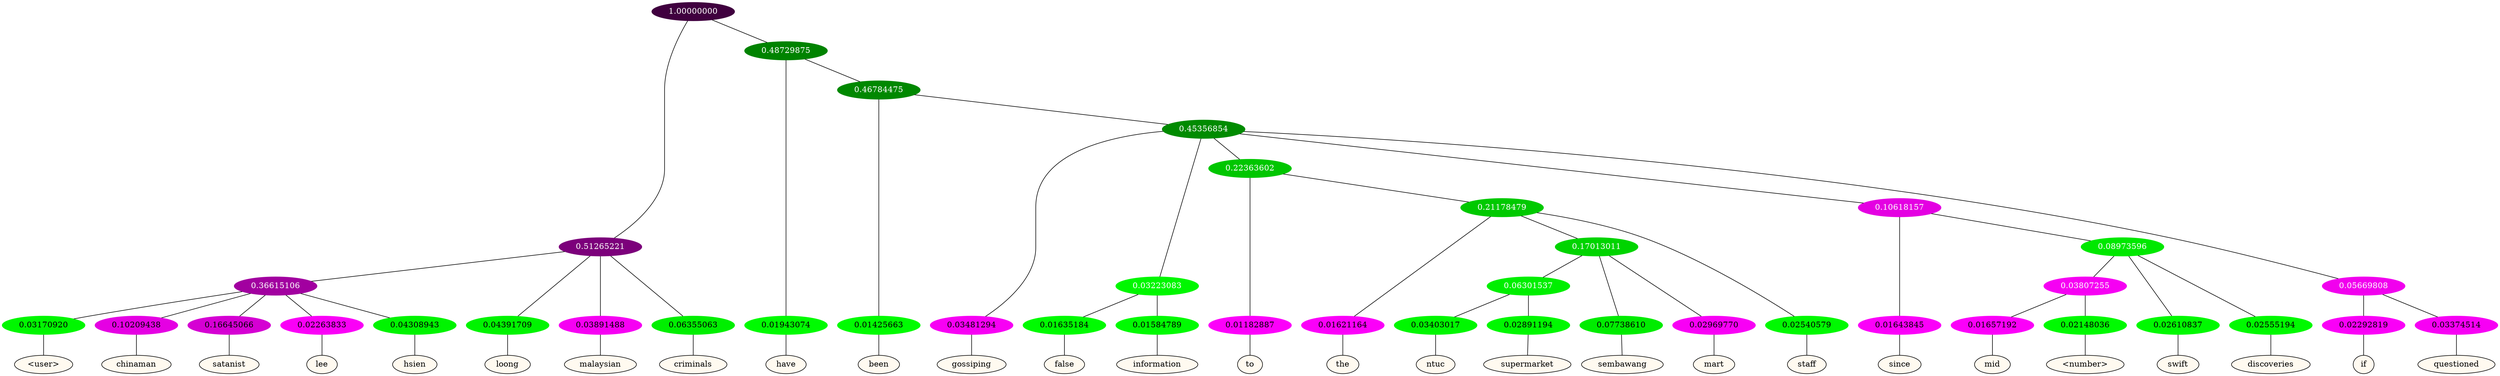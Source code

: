 graph {
	node [format=png height=0.15 nodesep=0.001 ordering=out overlap=prism overlap_scaling=0.01 ranksep=0.001 ratio=0.2 style=filled width=0.15]
	{
		rank=same
		a_w_9 [label="\<user\>" color=black fillcolor=floralwhite style="filled,solid"]
		a_w_10 [label=chinaman color=black fillcolor=floralwhite style="filled,solid"]
		a_w_11 [label=satanist color=black fillcolor=floralwhite style="filled,solid"]
		a_w_12 [label=lee color=black fillcolor=floralwhite style="filled,solid"]
		a_w_13 [label=hsien color=black fillcolor=floralwhite style="filled,solid"]
		a_w_4 [label=loong color=black fillcolor=floralwhite style="filled,solid"]
		a_w_5 [label=malaysian color=black fillcolor=floralwhite style="filled,solid"]
		a_w_6 [label=criminals color=black fillcolor=floralwhite style="filled,solid"]
		a_w_7 [label=have color=black fillcolor=floralwhite style="filled,solid"]
		a_w_14 [label=been color=black fillcolor=floralwhite style="filled,solid"]
		a_w_16 [label=gossiping color=black fillcolor=floralwhite style="filled,solid"]
		a_w_21 [label=false color=black fillcolor=floralwhite style="filled,solid"]
		a_w_22 [label=information color=black fillcolor=floralwhite style="filled,solid"]
		a_w_23 [label=to color=black fillcolor=floralwhite style="filled,solid"]
		a_w_29 [label=the color=black fillcolor=floralwhite style="filled,solid"]
		a_w_40 [label=ntuc color=black fillcolor=floralwhite style="filled,solid"]
		a_w_41 [label=supermarket color=black fillcolor=floralwhite style="filled,solid"]
		a_w_36 [label=sembawang color=black fillcolor=floralwhite style="filled,solid"]
		a_w_37 [label=mart color=black fillcolor=floralwhite style="filled,solid"]
		a_w_31 [label=staff color=black fillcolor=floralwhite style="filled,solid"]
		a_w_25 [label=since color=black fillcolor=floralwhite style="filled,solid"]
		a_w_38 [label=mid color=black fillcolor=floralwhite style="filled,solid"]
		a_w_39 [label="\<number\>" color=black fillcolor=floralwhite style="filled,solid"]
		a_w_33 [label=swift color=black fillcolor=floralwhite style="filled,solid"]
		a_w_34 [label=discoveries color=black fillcolor=floralwhite style="filled,solid"]
		a_w_27 [label=if color=black fillcolor=floralwhite style="filled,solid"]
		a_w_28 [label=questioned color=black fillcolor=floralwhite style="filled,solid"]
	}
	a_n_9 -- a_w_9
	a_n_10 -- a_w_10
	a_n_11 -- a_w_11
	a_n_12 -- a_w_12
	a_n_13 -- a_w_13
	a_n_4 -- a_w_4
	a_n_5 -- a_w_5
	a_n_6 -- a_w_6
	a_n_7 -- a_w_7
	a_n_14 -- a_w_14
	a_n_16 -- a_w_16
	a_n_21 -- a_w_21
	a_n_22 -- a_w_22
	a_n_23 -- a_w_23
	a_n_29 -- a_w_29
	a_n_40 -- a_w_40
	a_n_41 -- a_w_41
	a_n_36 -- a_w_36
	a_n_37 -- a_w_37
	a_n_31 -- a_w_31
	a_n_25 -- a_w_25
	a_n_38 -- a_w_38
	a_n_39 -- a_w_39
	a_n_33 -- a_w_33
	a_n_34 -- a_w_34
	a_n_27 -- a_w_27
	a_n_28 -- a_w_28
	{
		rank=same
		a_n_9 [label=0.03170920 color="0.334 1.000 0.968" fontcolor=black]
		a_n_10 [label=0.10209438 color="0.835 1.000 0.898" fontcolor=black]
		a_n_11 [label=0.16645066 color="0.835 1.000 0.834" fontcolor=black]
		a_n_12 [label=0.02263833 color="0.835 1.000 0.977" fontcolor=black]
		a_n_13 [label=0.04308943 color="0.334 1.000 0.957" fontcolor=black]
		a_n_4 [label=0.04391709 color="0.334 1.000 0.956" fontcolor=black]
		a_n_5 [label=0.03891488 color="0.835 1.000 0.961" fontcolor=black]
		a_n_6 [label=0.06355063 color="0.334 1.000 0.936" fontcolor=black]
		a_n_7 [label=0.01943074 color="0.334 1.000 0.981" fontcolor=black]
		a_n_14 [label=0.01425663 color="0.334 1.000 0.986" fontcolor=black]
		a_n_16 [label=0.03481294 color="0.835 1.000 0.965" fontcolor=black]
		a_n_21 [label=0.01635184 color="0.334 1.000 0.984" fontcolor=black]
		a_n_22 [label=0.01584789 color="0.334 1.000 0.984" fontcolor=black]
		a_n_23 [label=0.01182887 color="0.835 1.000 0.988" fontcolor=black]
		a_n_29 [label=0.01621164 color="0.835 1.000 0.984" fontcolor=black]
		a_n_40 [label=0.03403017 color="0.334 1.000 0.966" fontcolor=black]
		a_n_41 [label=0.02891194 color="0.334 1.000 0.971" fontcolor=black]
		a_n_36 [label=0.07738610 color="0.334 1.000 0.923" fontcolor=black]
		a_n_37 [label=0.02969770 color="0.835 1.000 0.970" fontcolor=black]
		a_n_31 [label=0.02540579 color="0.334 1.000 0.975" fontcolor=black]
		a_n_25 [label=0.01643845 color="0.835 1.000 0.984" fontcolor=black]
		a_n_38 [label=0.01657192 color="0.835 1.000 0.983" fontcolor=black]
		a_n_39 [label=0.02148036 color="0.334 1.000 0.979" fontcolor=black]
		a_n_33 [label=0.02610837 color="0.334 1.000 0.974" fontcolor=black]
		a_n_34 [label=0.02555194 color="0.334 1.000 0.974" fontcolor=black]
		a_n_27 [label=0.02292819 color="0.835 1.000 0.977" fontcolor=black]
		a_n_28 [label=0.03374514 color="0.835 1.000 0.966" fontcolor=black]
	}
	a_n_0 [label=1.00000000 color="0.835 1.000 0.250" fontcolor=grey99]
	a_n_1 [label=0.51265221 color="0.835 1.000 0.487" fontcolor=grey99]
	a_n_0 -- a_n_1
	a_n_2 [label=0.48729875 color="0.334 1.000 0.513" fontcolor=grey99]
	a_n_0 -- a_n_2
	a_n_3 [label=0.36615106 color="0.835 1.000 0.634" fontcolor=grey99]
	a_n_1 -- a_n_3
	a_n_1 -- a_n_4
	a_n_1 -- a_n_5
	a_n_1 -- a_n_6
	a_n_2 -- a_n_7
	a_n_8 [label=0.46784475 color="0.334 1.000 0.532" fontcolor=grey99]
	a_n_2 -- a_n_8
	a_n_3 -- a_n_9
	a_n_3 -- a_n_10
	a_n_3 -- a_n_11
	a_n_3 -- a_n_12
	a_n_3 -- a_n_13
	a_n_8 -- a_n_14
	a_n_15 [label=0.45356854 color="0.334 1.000 0.546" fontcolor=grey99]
	a_n_8 -- a_n_15
	a_n_15 -- a_n_16
	a_n_17 [label=0.03223083 color="0.334 1.000 0.968" fontcolor=grey99]
	a_n_15 -- a_n_17
	a_n_18 [label=0.22363602 color="0.334 1.000 0.776" fontcolor=grey99]
	a_n_15 -- a_n_18
	a_n_19 [label=0.10618157 color="0.835 1.000 0.894" fontcolor=grey99]
	a_n_15 -- a_n_19
	a_n_20 [label=0.05669808 color="0.835 1.000 0.943" fontcolor=grey99]
	a_n_15 -- a_n_20
	a_n_17 -- a_n_21
	a_n_17 -- a_n_22
	a_n_18 -- a_n_23
	a_n_24 [label=0.21178479 color="0.334 1.000 0.788" fontcolor=grey99]
	a_n_18 -- a_n_24
	a_n_19 -- a_n_25
	a_n_26 [label=0.08973596 color="0.334 1.000 0.910" fontcolor=grey99]
	a_n_19 -- a_n_26
	a_n_20 -- a_n_27
	a_n_20 -- a_n_28
	a_n_24 -- a_n_29
	a_n_30 [label=0.17013011 color="0.334 1.000 0.830" fontcolor=grey99]
	a_n_24 -- a_n_30
	a_n_24 -- a_n_31
	a_n_32 [label=0.03807255 color="0.835 1.000 0.962" fontcolor=grey99]
	a_n_26 -- a_n_32
	a_n_26 -- a_n_33
	a_n_26 -- a_n_34
	a_n_35 [label=0.06301537 color="0.334 1.000 0.937" fontcolor=grey99]
	a_n_30 -- a_n_35
	a_n_30 -- a_n_36
	a_n_30 -- a_n_37
	a_n_32 -- a_n_38
	a_n_32 -- a_n_39
	a_n_35 -- a_n_40
	a_n_35 -- a_n_41
}
